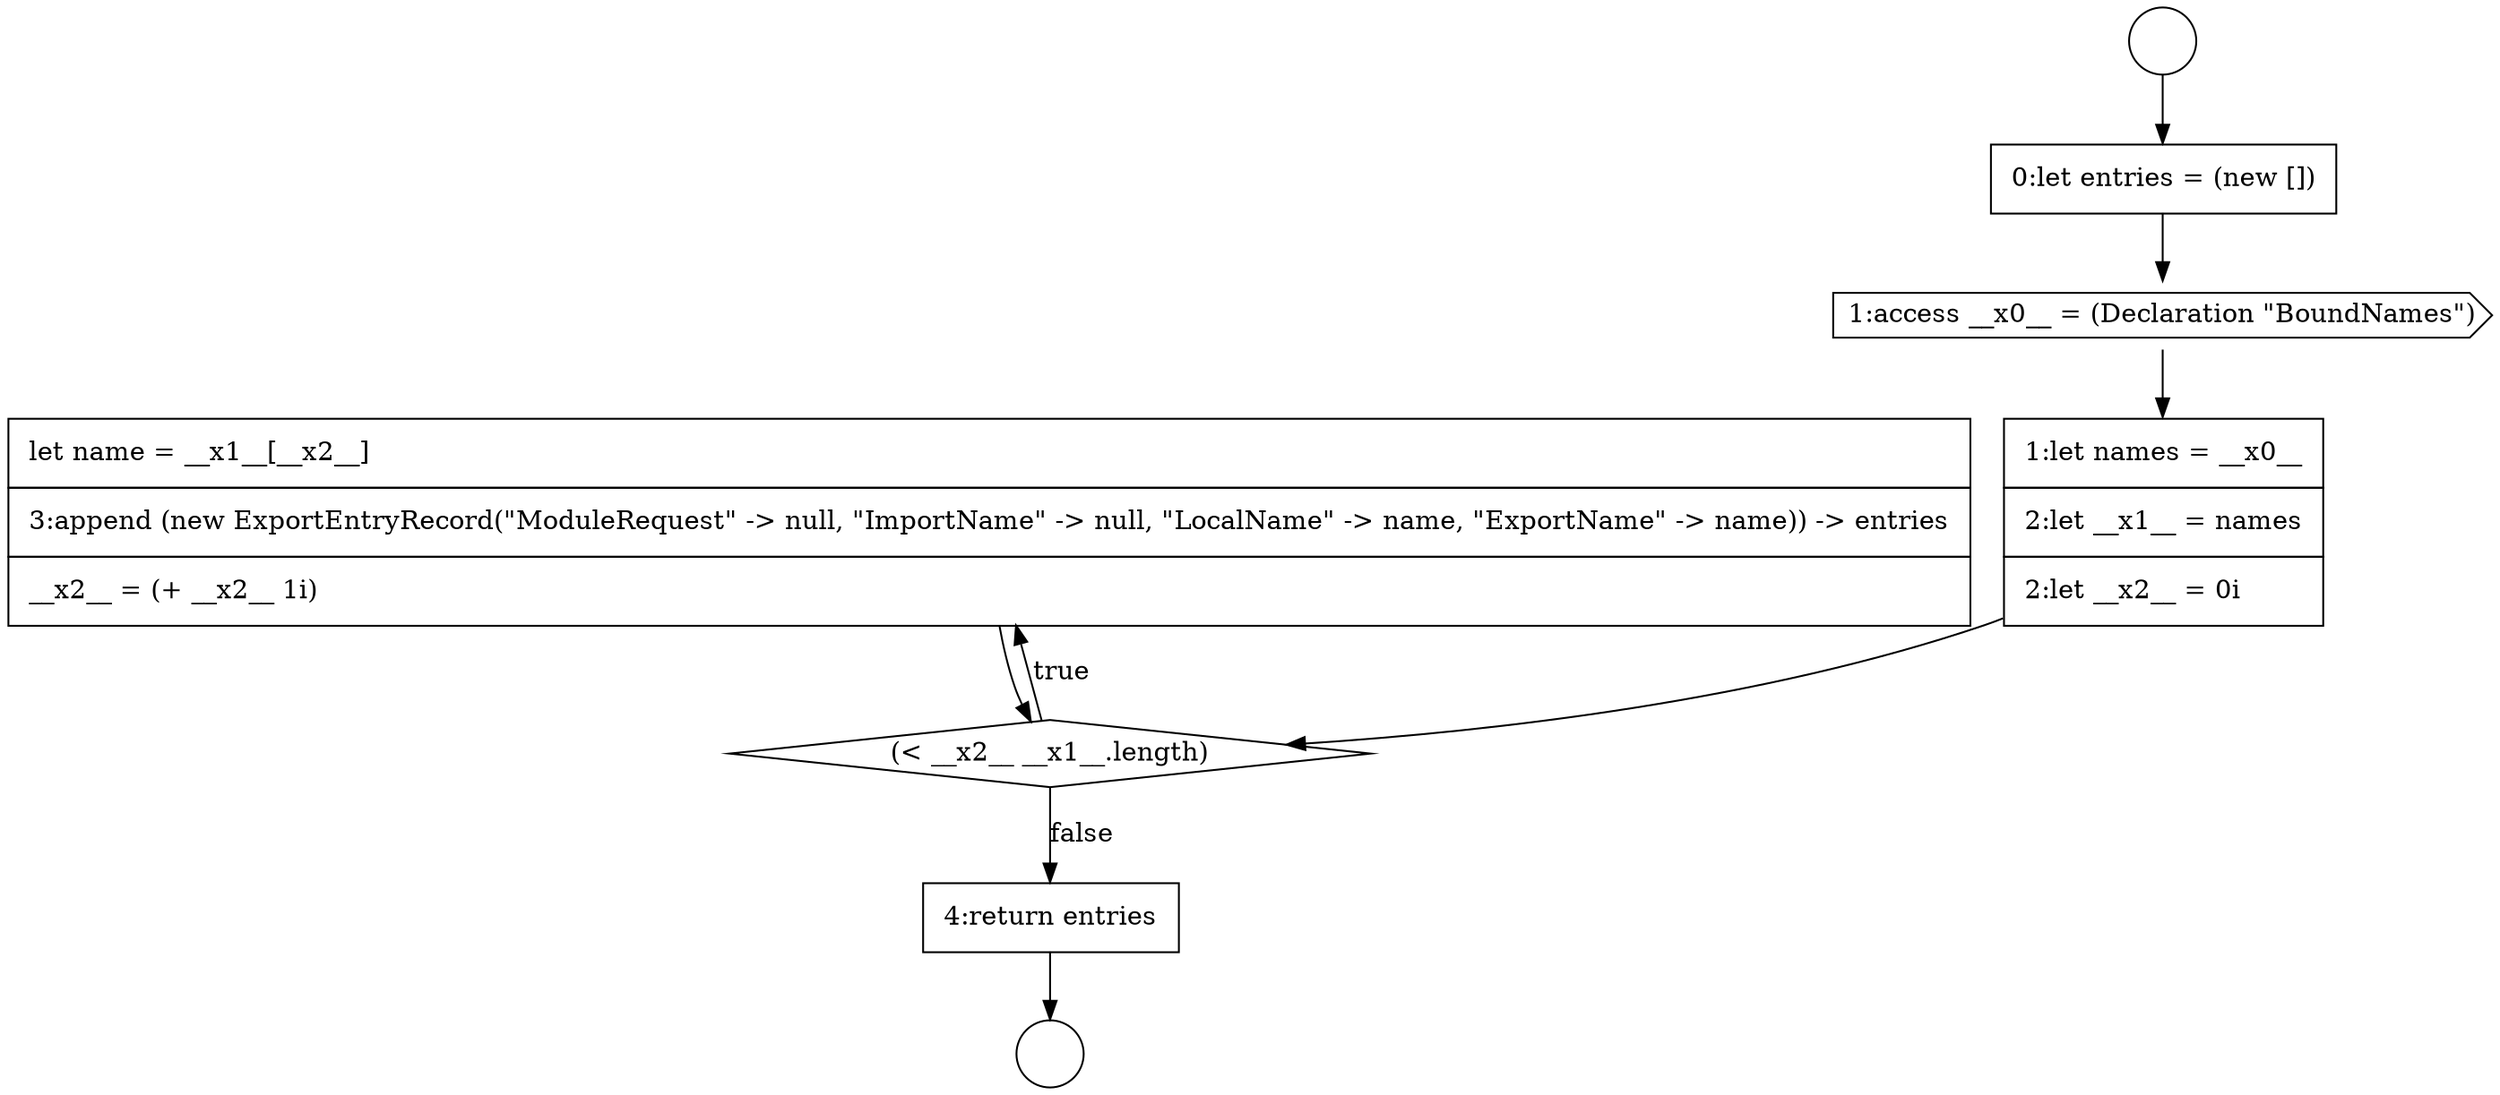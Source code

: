 digraph {
  node11040 [shape=none, margin=0, label=<<font color="black">
    <table border="0" cellborder="1" cellspacing="0" cellpadding="10">
      <tr><td align="left">let name = __x1__[__x2__]</td></tr>
      <tr><td align="left">3:append (new ExportEntryRecord(&quot;ModuleRequest&quot; -&gt; null, &quot;ImportName&quot; -&gt; null, &quot;LocalName&quot; -&gt; name, &quot;ExportName&quot; -&gt; name)) -&gt; entries</td></tr>
      <tr><td align="left">__x2__ = (+ __x2__ 1i)</td></tr>
    </table>
  </font>> color="black" fillcolor="white" style=filled]
  node11036 [shape=none, margin=0, label=<<font color="black">
    <table border="0" cellborder="1" cellspacing="0" cellpadding="10">
      <tr><td align="left">0:let entries = (new [])</td></tr>
    </table>
  </font>> color="black" fillcolor="white" style=filled]
  node11037 [shape=cds, label=<<font color="black">1:access __x0__ = (Declaration &quot;BoundNames&quot;)</font>> color="black" fillcolor="white" style=filled]
  node11038 [shape=none, margin=0, label=<<font color="black">
    <table border="0" cellborder="1" cellspacing="0" cellpadding="10">
      <tr><td align="left">1:let names = __x0__</td></tr>
      <tr><td align="left">2:let __x1__ = names</td></tr>
      <tr><td align="left">2:let __x2__ = 0i</td></tr>
    </table>
  </font>> color="black" fillcolor="white" style=filled]
  node11041 [shape=none, margin=0, label=<<font color="black">
    <table border="0" cellborder="1" cellspacing="0" cellpadding="10">
      <tr><td align="left">4:return entries</td></tr>
    </table>
  </font>> color="black" fillcolor="white" style=filled]
  node11034 [shape=circle label=" " color="black" fillcolor="white" style=filled]
  node11039 [shape=diamond, label=<<font color="black">(&lt; __x2__ __x1__.length)</font>> color="black" fillcolor="white" style=filled]
  node11035 [shape=circle label=" " color="black" fillcolor="white" style=filled]
  node11040 -> node11039 [ color="black"]
  node11038 -> node11039 [ color="black"]
  node11036 -> node11037 [ color="black"]
  node11041 -> node11035 [ color="black"]
  node11037 -> node11038 [ color="black"]
  node11039 -> node11040 [label=<<font color="black">true</font>> color="black"]
  node11039 -> node11041 [label=<<font color="black">false</font>> color="black"]
  node11034 -> node11036 [ color="black"]
}
